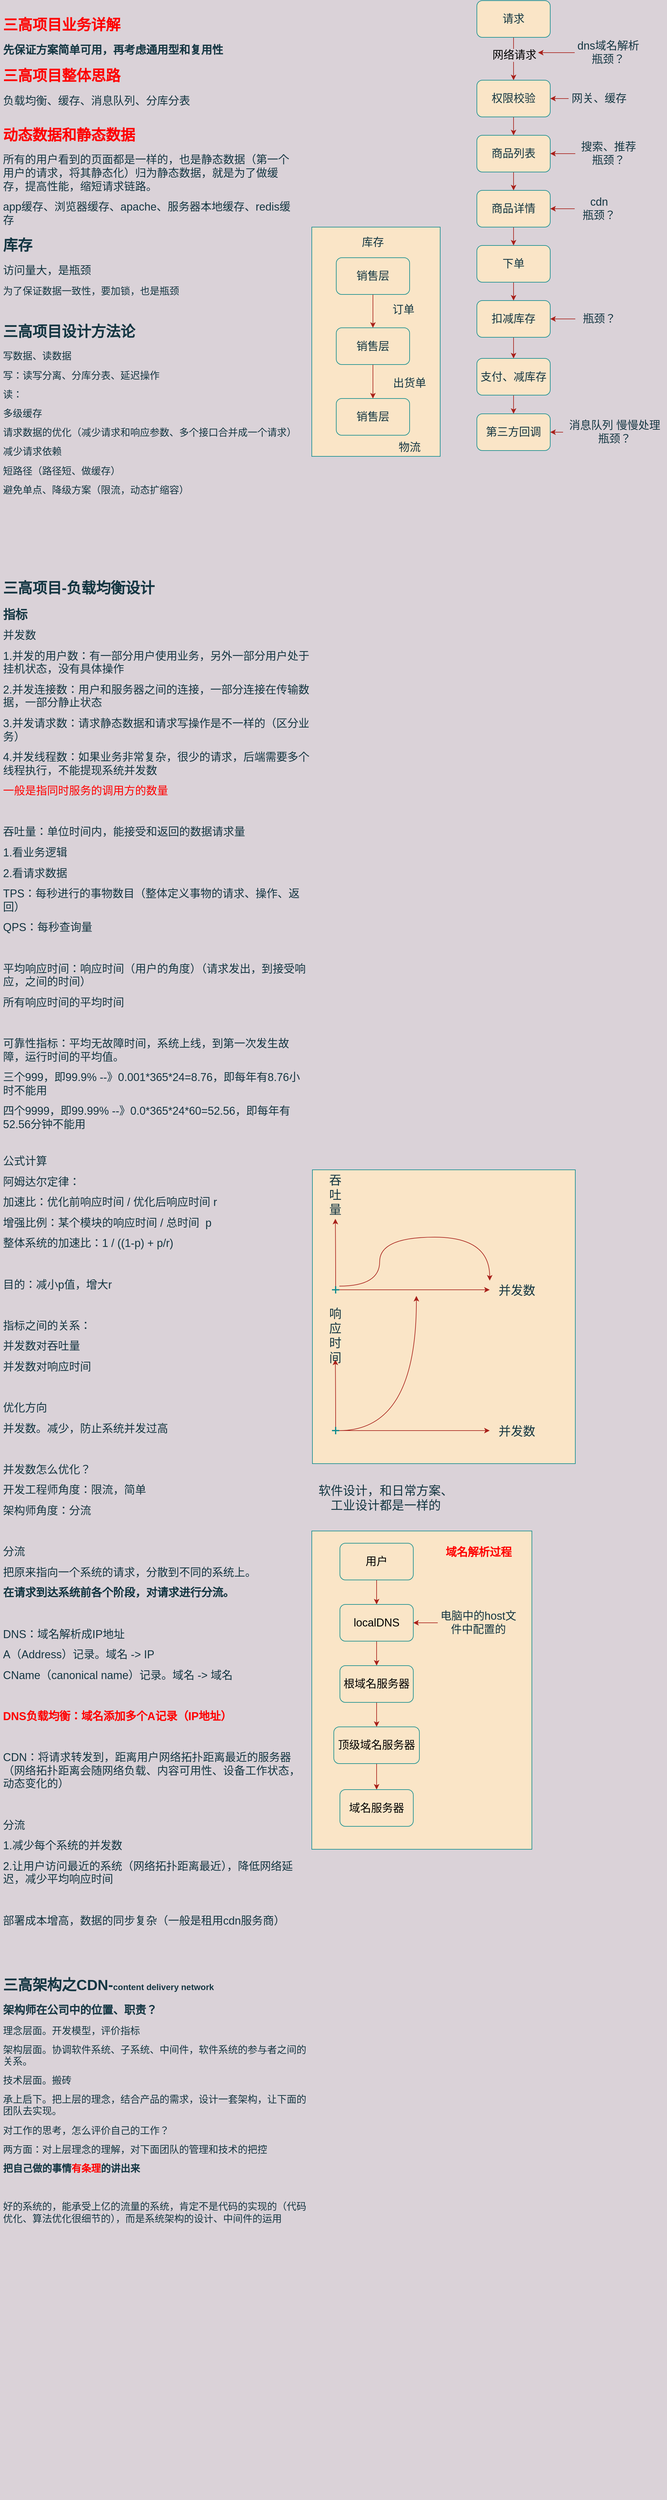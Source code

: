 <mxfile version="20.5.1" type="github">
  <diagram id="9R9xB_SOzUprHbihkL-w" name="第 1 页">
    <mxGraphModel dx="832" dy="438" grid="1" gridSize="10" guides="1" tooltips="1" connect="1" arrows="1" fold="1" page="1" pageScale="1" pageWidth="827" pageHeight="1169" background="#DAD2D8" math="0" shadow="0">
      <root>
        <mxCell id="0" />
        <mxCell id="1" parent="0" />
        <mxCell id="CW904tf_C8VeUg6ehMhe-76" value="" style="rounded=0;whiteSpace=wrap;html=1;fontSize=18;fontColor=#143642;fillColor=#FAE5C7;strokeColor=#0F8B8D;" vertex="1" parent="1">
          <mxGeometry x="520" y="2510" width="360" height="520" as="geometry" />
        </mxCell>
        <mxCell id="CW904tf_C8VeUg6ehMhe-10" value="" style="rounded=0;whiteSpace=wrap;html=1;fontSize=18;fillColor=#FAE5C7;strokeColor=#0F8B8D;fontColor=#143642;" vertex="1" parent="1">
          <mxGeometry x="520" y="380" width="210" height="374.5" as="geometry" />
        </mxCell>
        <mxCell id="CW904tf_C8VeUg6ehMhe-1" value="&lt;h1&gt;&lt;font color=&quot;#ff0000&quot;&gt;三高项目业务详解&lt;/font&gt;&lt;/h1&gt;&lt;p&gt;&lt;font style=&quot;font-size: 18px;&quot;&gt;&lt;b&gt;先保证方案简单可用，再考虑通用型和复用性&lt;/b&gt;&lt;/font&gt;&lt;/p&gt;&lt;h1&gt;&lt;font color=&quot;#ff0000&quot;&gt;三高项目整体思路&lt;/font&gt;&lt;/h1&gt;&lt;div&gt;&lt;font style=&quot;font-size: 18px;&quot;&gt;负载均衡、缓存、消息队列、分库分表&lt;br&gt;&lt;/font&gt;&lt;/div&gt;&lt;div&gt;&lt;br&gt;&lt;/div&gt;&lt;h1&gt;&lt;font color=&quot;#ff0000&quot;&gt;动态数据和静态数据&lt;/font&gt;&lt;/h1&gt;&lt;p&gt;&lt;font style=&quot;font-size: 18px;&quot;&gt;所有的用户看到的页面都是一样的，也是静态数据（第一个用户的请求，将其静态化）归为静态数据，就是为了做缓存，提高性能，缩短请求链路。&lt;/font&gt;&lt;/p&gt;&lt;p&gt;&lt;font style=&quot;font-size: 18px;&quot;&gt;app缓存、浏览器缓存、apache、服务器本地缓存、redis缓存&lt;/font&gt;&lt;br&gt;&lt;/p&gt;&lt;h1&gt;库存&lt;/h1&gt;&lt;p&gt;&lt;font style=&quot;font-size: 18px;&quot;&gt;访问量大，是瓶颈&lt;/font&gt;&lt;/p&gt;&lt;p&gt;&lt;font size=&quot;3&quot;&gt;为了保证数据一致性，要加锁，也是瓶颈&lt;/font&gt;&lt;/p&gt;&lt;p&gt;&lt;br&gt;&lt;/p&gt;&lt;h1&gt;三高项目设计方法论&lt;/h1&gt;&lt;p&gt;&lt;font size=&quot;3&quot;&gt;写数据、读数据&lt;br&gt;&lt;/font&gt;&lt;/p&gt;&lt;p&gt;&lt;font size=&quot;3&quot;&gt;写：读写分离、分库分表、延迟操作&lt;/font&gt;&lt;/p&gt;&lt;p&gt;&lt;font size=&quot;3&quot;&gt;读：&lt;/font&gt;&lt;/p&gt;&lt;p&gt;&lt;font size=&quot;3&quot;&gt;多级缓存&lt;/font&gt;&lt;/p&gt;&lt;p&gt;&lt;font size=&quot;3&quot;&gt;请求数据的优化（减少请求和响应参数、&lt;span style=&quot;background-color: initial;&quot;&gt;多个接口合并成一个请求）&lt;/span&gt;&lt;/font&gt;&lt;/p&gt;&lt;p&gt;&lt;span style=&quot;background-color: initial;&quot;&gt;&lt;font size=&quot;3&quot;&gt;减少请求依赖&lt;/font&gt;&lt;/span&gt;&lt;/p&gt;&lt;p&gt;&lt;span style=&quot;background-color: initial;&quot;&gt;&lt;font size=&quot;3&quot;&gt;短路径（路径短、做缓存）&lt;/font&gt;&lt;/span&gt;&lt;/p&gt;&lt;p&gt;&lt;span style=&quot;background-color: initial;&quot;&gt;&lt;font size=&quot;3&quot;&gt;避免单点、降级方案（限流，动态扩缩容）&lt;/font&gt;&lt;/span&gt;&lt;/p&gt;&lt;p&gt;&lt;br&gt;&lt;/p&gt;" style="text;html=1;strokeColor=none;fillColor=none;spacing=5;spacingTop=-20;whiteSpace=wrap;overflow=hidden;rounded=0;fontColor=#143642;" vertex="1" parent="1">
          <mxGeometry x="10" y="30" width="490" height="880" as="geometry" />
        </mxCell>
        <mxCell id="CW904tf_C8VeUg6ehMhe-5" value="" style="edgeStyle=orthogonalEdgeStyle;rounded=0;orthogonalLoop=1;jettySize=auto;html=1;fontSize=18;labelBackgroundColor=#DAD2D8;strokeColor=#A8201A;fontColor=#143642;" edge="1" parent="1" source="CW904tf_C8VeUg6ehMhe-2" target="CW904tf_C8VeUg6ehMhe-3">
          <mxGeometry relative="1" as="geometry" />
        </mxCell>
        <mxCell id="CW904tf_C8VeUg6ehMhe-2" value="销售层" style="rounded=1;whiteSpace=wrap;html=1;fontSize=18;fillColor=#FAE5C7;strokeColor=#0F8B8D;fontColor=#143642;" vertex="1" parent="1">
          <mxGeometry x="560" y="430" width="120" height="60" as="geometry" />
        </mxCell>
        <mxCell id="CW904tf_C8VeUg6ehMhe-6" value="" style="edgeStyle=orthogonalEdgeStyle;rounded=0;orthogonalLoop=1;jettySize=auto;html=1;fontSize=18;labelBackgroundColor=#DAD2D8;strokeColor=#A8201A;fontColor=#143642;" edge="1" parent="1" source="CW904tf_C8VeUg6ehMhe-3" target="CW904tf_C8VeUg6ehMhe-4">
          <mxGeometry relative="1" as="geometry" />
        </mxCell>
        <mxCell id="CW904tf_C8VeUg6ehMhe-3" value="销售层" style="rounded=1;whiteSpace=wrap;html=1;fontSize=18;fillColor=#FAE5C7;strokeColor=#0F8B8D;fontColor=#143642;" vertex="1" parent="1">
          <mxGeometry x="560" y="544.5" width="120" height="60" as="geometry" />
        </mxCell>
        <mxCell id="CW904tf_C8VeUg6ehMhe-4" value="销售层" style="rounded=1;whiteSpace=wrap;html=1;fontSize=18;fillColor=#FAE5C7;strokeColor=#0F8B8D;fontColor=#143642;" vertex="1" parent="1">
          <mxGeometry x="560" y="660" width="120" height="60" as="geometry" />
        </mxCell>
        <mxCell id="CW904tf_C8VeUg6ehMhe-7" value="订单" style="text;html=1;strokeColor=none;fillColor=none;align=center;verticalAlign=middle;whiteSpace=wrap;rounded=0;fontSize=18;fontColor=#143642;" vertex="1" parent="1">
          <mxGeometry x="640" y="500" width="60" height="30" as="geometry" />
        </mxCell>
        <mxCell id="CW904tf_C8VeUg6ehMhe-8" value="出货单" style="text;html=1;strokeColor=none;fillColor=none;align=center;verticalAlign=middle;whiteSpace=wrap;rounded=0;fontSize=18;fontColor=#143642;" vertex="1" parent="1">
          <mxGeometry x="650" y="620" width="60" height="30" as="geometry" />
        </mxCell>
        <mxCell id="CW904tf_C8VeUg6ehMhe-9" value="物流" style="text;html=1;strokeColor=none;fillColor=none;align=center;verticalAlign=middle;whiteSpace=wrap;rounded=0;fontSize=18;fontColor=#143642;" vertex="1" parent="1">
          <mxGeometry x="650" y="724.5" width="60" height="30" as="geometry" />
        </mxCell>
        <mxCell id="CW904tf_C8VeUg6ehMhe-11" value="库存" style="text;html=1;strokeColor=none;fillColor=none;align=center;verticalAlign=middle;whiteSpace=wrap;rounded=0;fontSize=18;fontColor=#143642;" vertex="1" parent="1">
          <mxGeometry x="590" y="390" width="60" height="30" as="geometry" />
        </mxCell>
        <mxCell id="CW904tf_C8VeUg6ehMhe-14" value="" style="edgeStyle=orthogonalEdgeStyle;rounded=0;orthogonalLoop=1;jettySize=auto;html=1;fontSize=18;labelBackgroundColor=#DAD2D8;strokeColor=#A8201A;fontColor=#143642;" edge="1" parent="1" source="CW904tf_C8VeUg6ehMhe-12" target="CW904tf_C8VeUg6ehMhe-13">
          <mxGeometry relative="1" as="geometry" />
        </mxCell>
        <mxCell id="CW904tf_C8VeUg6ehMhe-78" value="&lt;font color=&quot;#000000&quot;&gt;网络请求&lt;/font&gt;" style="edgeLabel;html=1;align=center;verticalAlign=middle;resizable=0;points=[];fontSize=18;fontColor=#143642;labelBackgroundColor=#DAD2D8;" vertex="1" connectable="0" parent="CW904tf_C8VeUg6ehMhe-14">
          <mxGeometry x="-0.188" y="1" relative="1" as="geometry">
            <mxPoint as="offset" />
          </mxGeometry>
        </mxCell>
        <mxCell id="CW904tf_C8VeUg6ehMhe-12" value="请求" style="rounded=1;whiteSpace=wrap;html=1;fontSize=18;fillColor=#FAE5C7;strokeColor=#0F8B8D;fontColor=#143642;" vertex="1" parent="1">
          <mxGeometry x="790" y="10" width="120" height="60" as="geometry" />
        </mxCell>
        <mxCell id="CW904tf_C8VeUg6ehMhe-16" value="" style="edgeStyle=orthogonalEdgeStyle;rounded=0;orthogonalLoop=1;jettySize=auto;html=1;fontSize=18;labelBackgroundColor=#DAD2D8;strokeColor=#A8201A;fontColor=#143642;" edge="1" parent="1" source="CW904tf_C8VeUg6ehMhe-13" target="CW904tf_C8VeUg6ehMhe-15">
          <mxGeometry relative="1" as="geometry" />
        </mxCell>
        <mxCell id="CW904tf_C8VeUg6ehMhe-13" value="权限校验" style="rounded=1;whiteSpace=wrap;html=1;fontSize=18;fillColor=#FAE5C7;strokeColor=#0F8B8D;fontColor=#143642;" vertex="1" parent="1">
          <mxGeometry x="790" y="140" width="120" height="60" as="geometry" />
        </mxCell>
        <mxCell id="CW904tf_C8VeUg6ehMhe-18" value="" style="edgeStyle=orthogonalEdgeStyle;rounded=0;orthogonalLoop=1;jettySize=auto;html=1;fontSize=18;labelBackgroundColor=#DAD2D8;strokeColor=#A8201A;fontColor=#143642;" edge="1" parent="1" source="CW904tf_C8VeUg6ehMhe-15" target="CW904tf_C8VeUg6ehMhe-17">
          <mxGeometry relative="1" as="geometry" />
        </mxCell>
        <mxCell id="CW904tf_C8VeUg6ehMhe-15" value="商品列表" style="rounded=1;whiteSpace=wrap;html=1;fontSize=18;fillColor=#FAE5C7;strokeColor=#0F8B8D;fontColor=#143642;" vertex="1" parent="1">
          <mxGeometry x="790" y="230" width="120" height="60" as="geometry" />
        </mxCell>
        <mxCell id="CW904tf_C8VeUg6ehMhe-20" value="" style="edgeStyle=orthogonalEdgeStyle;rounded=0;orthogonalLoop=1;jettySize=auto;html=1;fontSize=18;labelBackgroundColor=#DAD2D8;strokeColor=#A8201A;fontColor=#143642;" edge="1" parent="1" source="CW904tf_C8VeUg6ehMhe-17" target="CW904tf_C8VeUg6ehMhe-19">
          <mxGeometry relative="1" as="geometry" />
        </mxCell>
        <mxCell id="CW904tf_C8VeUg6ehMhe-17" value="商品详情" style="rounded=1;whiteSpace=wrap;html=1;fontSize=18;fillColor=#FAE5C7;strokeColor=#0F8B8D;fontColor=#143642;" vertex="1" parent="1">
          <mxGeometry x="790" y="320" width="120" height="60" as="geometry" />
        </mxCell>
        <mxCell id="CW904tf_C8VeUg6ehMhe-22" value="" style="edgeStyle=orthogonalEdgeStyle;rounded=0;orthogonalLoop=1;jettySize=auto;html=1;fontSize=18;labelBackgroundColor=#DAD2D8;strokeColor=#A8201A;fontColor=#143642;" edge="1" parent="1" source="CW904tf_C8VeUg6ehMhe-19" target="CW904tf_C8VeUg6ehMhe-21">
          <mxGeometry relative="1" as="geometry" />
        </mxCell>
        <mxCell id="CW904tf_C8VeUg6ehMhe-19" value="下单" style="rounded=1;whiteSpace=wrap;html=1;fontSize=18;fillColor=#FAE5C7;strokeColor=#0F8B8D;fontColor=#143642;" vertex="1" parent="1">
          <mxGeometry x="790" y="410" width="120" height="60" as="geometry" />
        </mxCell>
        <mxCell id="CW904tf_C8VeUg6ehMhe-32" value="" style="edgeStyle=orthogonalEdgeStyle;rounded=0;orthogonalLoop=1;jettySize=auto;html=1;fontSize=18;labelBackgroundColor=#DAD2D8;strokeColor=#A8201A;fontColor=#143642;" edge="1" parent="1" source="CW904tf_C8VeUg6ehMhe-21" target="CW904tf_C8VeUg6ehMhe-29">
          <mxGeometry relative="1" as="geometry" />
        </mxCell>
        <mxCell id="CW904tf_C8VeUg6ehMhe-21" value="扣减库存" style="rounded=1;whiteSpace=wrap;html=1;fontSize=18;fillColor=#FAE5C7;strokeColor=#0F8B8D;fontColor=#143642;" vertex="1" parent="1">
          <mxGeometry x="790" y="500" width="120" height="60" as="geometry" />
        </mxCell>
        <mxCell id="CW904tf_C8VeUg6ehMhe-24" value="" style="edgeStyle=orthogonalEdgeStyle;rounded=0;orthogonalLoop=1;jettySize=auto;html=1;fontSize=18;labelBackgroundColor=#DAD2D8;strokeColor=#A8201A;fontColor=#143642;" edge="1" parent="1" source="CW904tf_C8VeUg6ehMhe-23" target="CW904tf_C8VeUg6ehMhe-13">
          <mxGeometry relative="1" as="geometry" />
        </mxCell>
        <mxCell id="CW904tf_C8VeUg6ehMhe-23" value="网关、缓存" style="text;html=1;strokeColor=none;fillColor=none;align=center;verticalAlign=middle;whiteSpace=wrap;rounded=0;fontSize=18;fontColor=#143642;" vertex="1" parent="1">
          <mxGeometry x="940" y="155" width="100" height="30" as="geometry" />
        </mxCell>
        <mxCell id="CW904tf_C8VeUg6ehMhe-26" style="edgeStyle=orthogonalEdgeStyle;rounded=0;orthogonalLoop=1;jettySize=auto;html=1;entryX=1;entryY=0.5;entryDx=0;entryDy=0;fontSize=18;labelBackgroundColor=#DAD2D8;strokeColor=#A8201A;fontColor=#143642;" edge="1" parent="1" source="CW904tf_C8VeUg6ehMhe-25" target="CW904tf_C8VeUg6ehMhe-15">
          <mxGeometry relative="1" as="geometry" />
        </mxCell>
        <mxCell id="CW904tf_C8VeUg6ehMhe-25" value="搜索、推荐&lt;br style=&quot;font-size: 18px;&quot;&gt;瓶颈？" style="text;html=1;strokeColor=none;fillColor=none;align=center;verticalAlign=middle;whiteSpace=wrap;rounded=0;fontSize=18;fontColor=#143642;" vertex="1" parent="1">
          <mxGeometry x="951" y="245" width="109" height="30" as="geometry" />
        </mxCell>
        <mxCell id="CW904tf_C8VeUg6ehMhe-28" value="" style="edgeStyle=orthogonalEdgeStyle;rounded=0;orthogonalLoop=1;jettySize=auto;html=1;fontSize=18;labelBackgroundColor=#DAD2D8;strokeColor=#A8201A;fontColor=#143642;" edge="1" parent="1" source="CW904tf_C8VeUg6ehMhe-27" target="CW904tf_C8VeUg6ehMhe-17">
          <mxGeometry relative="1" as="geometry" />
        </mxCell>
        <mxCell id="CW904tf_C8VeUg6ehMhe-27" value="cdn&lt;br style=&quot;font-size: 18px;&quot;&gt;瓶颈？" style="text;html=1;strokeColor=none;fillColor=none;align=center;verticalAlign=middle;whiteSpace=wrap;rounded=0;fontSize=18;fontColor=#143642;" vertex="1" parent="1">
          <mxGeometry x="950" y="335" width="80" height="30" as="geometry" />
        </mxCell>
        <mxCell id="CW904tf_C8VeUg6ehMhe-31" value="" style="edgeStyle=orthogonalEdgeStyle;rounded=0;orthogonalLoop=1;jettySize=auto;html=1;fontSize=18;labelBackgroundColor=#DAD2D8;strokeColor=#A8201A;fontColor=#143642;" edge="1" parent="1" source="CW904tf_C8VeUg6ehMhe-29" target="CW904tf_C8VeUg6ehMhe-30">
          <mxGeometry relative="1" as="geometry" />
        </mxCell>
        <mxCell id="CW904tf_C8VeUg6ehMhe-29" value="支付、减库存" style="rounded=1;whiteSpace=wrap;html=1;fontSize=18;fillColor=#FAE5C7;strokeColor=#0F8B8D;fontColor=#143642;" vertex="1" parent="1">
          <mxGeometry x="790" y="594.5" width="120" height="60" as="geometry" />
        </mxCell>
        <mxCell id="CW904tf_C8VeUg6ehMhe-30" value="第三方回调" style="rounded=1;whiteSpace=wrap;html=1;fontSize=18;fillColor=#FAE5C7;strokeColor=#0F8B8D;fontColor=#143642;" vertex="1" parent="1">
          <mxGeometry x="790" y="685" width="120" height="60" as="geometry" />
        </mxCell>
        <mxCell id="CW904tf_C8VeUg6ehMhe-34" value="" style="edgeStyle=orthogonalEdgeStyle;rounded=0;orthogonalLoop=1;jettySize=auto;html=1;fontSize=18;labelBackgroundColor=#DAD2D8;strokeColor=#A8201A;fontColor=#143642;" edge="1" parent="1" source="CW904tf_C8VeUg6ehMhe-33" target="CW904tf_C8VeUg6ehMhe-30">
          <mxGeometry relative="1" as="geometry" />
        </mxCell>
        <mxCell id="CW904tf_C8VeUg6ehMhe-33" value="消息队列 慢慢处理&lt;br style=&quot;font-size: 18px;&quot;&gt;瓶颈？" style="text;html=1;strokeColor=none;fillColor=none;align=center;verticalAlign=middle;whiteSpace=wrap;rounded=0;fontSize=18;fontColor=#143642;" vertex="1" parent="1">
          <mxGeometry x="931" y="695" width="169" height="40" as="geometry" />
        </mxCell>
        <mxCell id="CW904tf_C8VeUg6ehMhe-36" value="" style="edgeStyle=orthogonalEdgeStyle;rounded=0;orthogonalLoop=1;jettySize=auto;html=1;fontSize=18;labelBackgroundColor=#DAD2D8;strokeColor=#A8201A;fontColor=#143642;" edge="1" parent="1" source="CW904tf_C8VeUg6ehMhe-35" target="CW904tf_C8VeUg6ehMhe-21">
          <mxGeometry relative="1" as="geometry" />
        </mxCell>
        <mxCell id="CW904tf_C8VeUg6ehMhe-35" value="瓶颈？" style="text;html=1;strokeColor=none;fillColor=none;align=center;verticalAlign=middle;whiteSpace=wrap;rounded=0;fontSize=18;fontColor=#143642;" vertex="1" parent="1">
          <mxGeometry x="951" y="515" width="79" height="30" as="geometry" />
        </mxCell>
        <mxCell id="CW904tf_C8VeUg6ehMhe-37" value="&lt;h1&gt;三高项目-负载均衡设计&lt;/h1&gt;&lt;p&gt;&lt;font style=&quot;font-size: 20px;&quot;&gt;&lt;b style=&quot;&quot;&gt;指标&lt;/b&gt;&lt;/font&gt;&lt;/p&gt;&lt;p&gt;&lt;font style=&quot;font-size: 18px;&quot;&gt;并发数&lt;/font&gt;&lt;/p&gt;&lt;p&gt;&lt;span style=&quot;font-size: 18px;&quot;&gt;1.并发的用户数：有一部分用户使用业务，另外一部分用户处于挂机状态，没有具体操作&lt;/span&gt;&lt;/p&gt;&lt;p&gt;&lt;span style=&quot;font-size: 18px;&quot;&gt;2.并发连接数：用户和服务器之间的连接，一部分连接在传输数据，一部分静止状态&lt;/span&gt;&lt;/p&gt;&lt;p&gt;&lt;span style=&quot;font-size: 18px;&quot;&gt;3.并发请求数：请求静态数据和请求写操作是不一样的（区分业务）&lt;/span&gt;&lt;/p&gt;&lt;p&gt;&lt;span style=&quot;font-size: 18px;&quot;&gt;4.并发线程数：如果业务非常复杂，很少的请求，后端需要多个线程执行，不能提现系统并发数&lt;/span&gt;&lt;/p&gt;&lt;p&gt;&lt;span style=&quot;font-size: 18px;&quot;&gt;&lt;font color=&quot;#ff0000&quot;&gt;一般是指同时服务的调用方的数量&lt;/font&gt;&lt;/span&gt;&lt;/p&gt;&lt;p&gt;&lt;span style=&quot;font-size: 18px;&quot;&gt;&lt;br&gt;&lt;/span&gt;&lt;/p&gt;&lt;p&gt;&lt;span style=&quot;font-size: 18px;&quot;&gt;吞吐量：单位时间内，能接受和返回的数据请求量&lt;/span&gt;&lt;/p&gt;&lt;p&gt;&lt;span style=&quot;font-size: 18px;&quot;&gt;1.看业务逻辑&lt;/span&gt;&lt;/p&gt;&lt;p&gt;&lt;span style=&quot;font-size: 18px;&quot;&gt;2.看请求数据&lt;/span&gt;&lt;/p&gt;&lt;p&gt;&lt;span style=&quot;font-size: 18px;&quot;&gt;TPS：每秒进行的事物数目（整体定义事物的请求、操作、返回）&lt;/span&gt;&lt;/p&gt;&lt;p&gt;&lt;span style=&quot;font-size: 18px;&quot;&gt;QPS：每秒查询量&lt;/span&gt;&lt;/p&gt;&lt;p&gt;&lt;span style=&quot;font-size: 18px;&quot;&gt;&lt;br&gt;&lt;/span&gt;&lt;/p&gt;&lt;p&gt;&lt;span style=&quot;font-size: 18px;&quot;&gt;平均响应时间：响应时间（用户的角度）（请求发出，到接受响应，之间的时间）&lt;/span&gt;&lt;/p&gt;&lt;p&gt;&lt;span style=&quot;font-size: 18px;&quot;&gt;所有响应时间的平均时间&lt;/span&gt;&lt;/p&gt;&lt;p&gt;&lt;span style=&quot;font-size: 18px;&quot;&gt;&lt;br&gt;&lt;/span&gt;&lt;/p&gt;&lt;p&gt;&lt;span style=&quot;font-size: 18px;&quot;&gt;可靠性指标：平均无故障时间，系统上线，到第一次发生故障，运行时间的平均值。&lt;/span&gt;&lt;/p&gt;&lt;p&gt;&lt;span style=&quot;font-size: 18px;&quot;&gt;三个999，即99.9% --》0.001*365*24=8.76，即每年有8.76小时不能用&lt;/span&gt;&lt;/p&gt;&lt;p&gt;&lt;span style=&quot;font-size: 18px;&quot;&gt;四个9999，即99.99% --》0.0*365*24*60=52.56，即每年有52.56分钟不能用&lt;/span&gt;&lt;/p&gt;&lt;p&gt;&lt;br&gt;&lt;/p&gt;&lt;p&gt;&lt;span style=&quot;font-size: 18px;&quot;&gt;公式计算&lt;/span&gt;&lt;/p&gt;&lt;p&gt;&lt;span style=&quot;font-size: 18px;&quot;&gt;阿姆达尔定律：&lt;/span&gt;&lt;/p&gt;&lt;p&gt;&lt;span style=&quot;font-size: 18px;&quot;&gt;加速比：优化前响应时间 / 优化后响应时间 r&lt;/span&gt;&lt;/p&gt;&lt;p&gt;&lt;span style=&quot;font-size: 18px;&quot;&gt;增强比例：某个模块的响应时间 / 总时间&amp;nbsp; p&lt;/span&gt;&lt;/p&gt;&lt;p&gt;&lt;span style=&quot;font-size: 18px;&quot;&gt;整体系统的加速比：1 / ((1-p) + p/r)&lt;/span&gt;&lt;/p&gt;&lt;p&gt;&lt;span style=&quot;font-size: 18px;&quot;&gt;&lt;br&gt;&lt;/span&gt;&lt;/p&gt;&lt;p&gt;&lt;span style=&quot;font-size: 18px;&quot;&gt;目的：减小p值，增大r&lt;/span&gt;&lt;/p&gt;&lt;p&gt;&lt;span style=&quot;font-size: 18px;&quot;&gt;&lt;br&gt;&lt;/span&gt;&lt;/p&gt;&lt;p&gt;&lt;span style=&quot;font-size: 18px;&quot;&gt;指标之间的关系：&lt;/span&gt;&lt;/p&gt;&lt;p&gt;&lt;span style=&quot;font-size: 18px;&quot;&gt;并发数对吞吐量&lt;/span&gt;&lt;/p&gt;&lt;p&gt;&lt;span style=&quot;font-size: 18px;&quot;&gt;并发数对响应时间&lt;/span&gt;&lt;/p&gt;&lt;p&gt;&lt;span style=&quot;font-size: 18px;&quot;&gt;&lt;br&gt;&lt;/span&gt;&lt;/p&gt;&lt;p&gt;&lt;span style=&quot;font-size: 18px;&quot;&gt;优化方向&lt;/span&gt;&lt;/p&gt;&lt;p&gt;&lt;span style=&quot;font-size: 18px;&quot;&gt;并发数。减少，防止系统并发过高&lt;/span&gt;&lt;/p&gt;&lt;p&gt;&lt;span style=&quot;font-size: 18px;&quot;&gt;&lt;br&gt;&lt;/span&gt;&lt;/p&gt;&lt;p&gt;&lt;span style=&quot;font-size: 18px;&quot;&gt;并发数怎么优化？&lt;/span&gt;&lt;/p&gt;&lt;p&gt;&lt;span style=&quot;font-size: 18px;&quot;&gt;开发工程师角度：限流，简单&lt;/span&gt;&lt;/p&gt;&lt;p&gt;&lt;span style=&quot;font-size: 18px;&quot;&gt;架构师角度：分流&lt;/span&gt;&lt;/p&gt;&lt;p&gt;&lt;span style=&quot;font-size: 18px;&quot;&gt;&lt;br&gt;&lt;/span&gt;&lt;/p&gt;&lt;p&gt;&lt;span style=&quot;font-size: 18px;&quot;&gt;分流&lt;/span&gt;&lt;/p&gt;&lt;p&gt;&lt;span style=&quot;font-size: 18px;&quot;&gt;把原来指向一个系统的请求，分散到不同的系统上。&lt;/span&gt;&lt;/p&gt;&lt;p&gt;&lt;span style=&quot;font-size: 18px;&quot;&gt;&lt;b&gt;在请求到达系统前各个阶段，对请求进行分流。&lt;/b&gt;&lt;/span&gt;&lt;/p&gt;&lt;p&gt;&lt;span style=&quot;font-size: 18px;&quot;&gt;&lt;br&gt;&lt;/span&gt;&lt;/p&gt;&lt;p&gt;&lt;span style=&quot;font-size: 18px;&quot;&gt;DNS：域名解析成IP地址&lt;/span&gt;&lt;/p&gt;&lt;p&gt;&lt;span style=&quot;font-size: 18px;&quot;&gt;A（Address）记录。域名 -&amp;gt; IP&lt;/span&gt;&lt;/p&gt;&lt;p&gt;&lt;span style=&quot;font-size: 18px;&quot;&gt;CName（canonical name）记录。域名 -&amp;gt; 域名&lt;/span&gt;&lt;/p&gt;&lt;p&gt;&lt;span style=&quot;font-size: 18px;&quot;&gt;&lt;br&gt;&lt;/span&gt;&lt;/p&gt;&lt;p&gt;&lt;span style=&quot;font-size: 18px;&quot;&gt;&lt;b&gt;&lt;font color=&quot;#ff0000&quot;&gt;DNS负载均衡：域名添加多个A记录（IP地址）&lt;/font&gt;&lt;/b&gt;&lt;/span&gt;&lt;/p&gt;&lt;p&gt;&lt;span style=&quot;font-size: 18px;&quot;&gt;&lt;br&gt;&lt;/span&gt;&lt;/p&gt;&lt;p&gt;&lt;span style=&quot;font-size: 18px;&quot;&gt;CDN：将请求转发到，距离用户网络拓扑距离最近的服务器（网络拓扑距离会随网络负载、内容可用性、设备工作状态，动态变化的）&lt;/span&gt;&lt;/p&gt;&lt;p&gt;&lt;span style=&quot;font-size: 18px;&quot;&gt;&lt;br&gt;&lt;/span&gt;&lt;/p&gt;&lt;p&gt;&lt;span style=&quot;font-size: 18px;&quot;&gt;分流&lt;/span&gt;&lt;/p&gt;&lt;p&gt;&lt;span style=&quot;font-size: 18px;&quot;&gt;1.减少每个系统的并发数&lt;/span&gt;&lt;/p&gt;&lt;p&gt;&lt;span style=&quot;font-size: 18px;&quot;&gt;2.让用户访问最近的系统（网络拓扑距离最近），降低网络延迟，减少平均响应时间&lt;/span&gt;&lt;/p&gt;&lt;p&gt;&lt;span style=&quot;font-size: 18px;&quot;&gt;&lt;br&gt;&lt;/span&gt;&lt;/p&gt;&lt;p&gt;&lt;span style=&quot;font-size: 18px;&quot;&gt;部署成本增高，数据的同步复杂（一般是租用cdn服务商）&lt;/span&gt;&lt;/p&gt;" style="text;html=1;strokeColor=none;fillColor=none;spacing=5;spacingTop=-20;whiteSpace=wrap;overflow=hidden;rounded=0;fontColor=#143642;" vertex="1" parent="1">
          <mxGeometry x="10" y="950" width="510" height="2250" as="geometry" />
        </mxCell>
        <mxCell id="CW904tf_C8VeUg6ehMhe-38" value="" style="rounded=0;whiteSpace=wrap;html=1;fontSize=20;fontColor=#143642;fillColor=#FAE5C7;strokeColor=#0F8B8D;" vertex="1" parent="1">
          <mxGeometry x="521" y="1920" width="430" height="480" as="geometry" />
        </mxCell>
        <mxCell id="CW904tf_C8VeUg6ehMhe-46" style="edgeStyle=orthogonalEdgeStyle;rounded=0;orthogonalLoop=1;jettySize=auto;html=1;entryX=0;entryY=0.5;entryDx=0;entryDy=0;fontSize=20;fontColor=#143642;labelBackgroundColor=#DAD2D8;strokeColor=#A8201A;" edge="1" parent="1" source="CW904tf_C8VeUg6ehMhe-42" target="CW904tf_C8VeUg6ehMhe-44">
          <mxGeometry relative="1" as="geometry" />
        </mxCell>
        <mxCell id="CW904tf_C8VeUg6ehMhe-48" style="edgeStyle=orthogonalEdgeStyle;rounded=0;orthogonalLoop=1;jettySize=auto;html=1;entryX=0.5;entryY=1;entryDx=0;entryDy=0;fontSize=20;fontColor=#143642;curved=1;labelBackgroundColor=#DAD2D8;strokeColor=#A8201A;" edge="1" parent="1" source="CW904tf_C8VeUg6ehMhe-42" target="CW904tf_C8VeUg6ehMhe-47">
          <mxGeometry relative="1" as="geometry" />
        </mxCell>
        <mxCell id="CW904tf_C8VeUg6ehMhe-49" style="edgeStyle=orthogonalEdgeStyle;curved=1;rounded=0;orthogonalLoop=1;jettySize=auto;html=1;entryX=0;entryY=0;entryDx=0;entryDy=0;fontSize=20;fontColor=#143642;labelBackgroundColor=#DAD2D8;strokeColor=#A8201A;" edge="1" parent="1" source="CW904tf_C8VeUg6ehMhe-42" target="CW904tf_C8VeUg6ehMhe-44">
          <mxGeometry relative="1" as="geometry">
            <Array as="points">
              <mxPoint x="631" y="2110" />
              <mxPoint x="631" y="2030" />
              <mxPoint x="811" y="2030" />
            </Array>
          </mxGeometry>
        </mxCell>
        <mxCell id="CW904tf_C8VeUg6ehMhe-42" value="" style="html=1;verticalLabelPosition=bottom;labelBackgroundColor=#DAD2D8;verticalAlign=top;shadow=0;dashed=0;strokeWidth=2;shape=mxgraph.ios7.misc.flagged;strokeColor=#0F8B8D;fontSize=20;fontColor=#143642;fillColor=#FAE5C7;" vertex="1" parent="1">
          <mxGeometry x="553" y="2110" width="12" height="12" as="geometry" />
        </mxCell>
        <mxCell id="CW904tf_C8VeUg6ehMhe-44" value="并发数" style="text;html=1;strokeColor=none;fillColor=none;align=center;verticalAlign=middle;whiteSpace=wrap;rounded=0;fontSize=20;fontColor=#143642;" vertex="1" parent="1">
          <mxGeometry x="811" y="2101" width="89" height="30" as="geometry" />
        </mxCell>
        <mxCell id="CW904tf_C8VeUg6ehMhe-47" value="吞吐量" style="text;html=1;strokeColor=none;fillColor=none;align=center;verticalAlign=middle;whiteSpace=wrap;rounded=0;fontSize=20;fontColor=#143642;" vertex="1" parent="1">
          <mxGeometry x="544" y="1920" width="29" height="80" as="geometry" />
        </mxCell>
        <mxCell id="CW904tf_C8VeUg6ehMhe-56" style="edgeStyle=orthogonalEdgeStyle;rounded=0;orthogonalLoop=1;jettySize=auto;html=1;entryX=0;entryY=0.5;entryDx=0;entryDy=0;fontSize=20;fontColor=#143642;labelBackgroundColor=#DAD2D8;strokeColor=#A8201A;" edge="1" parent="1" source="CW904tf_C8VeUg6ehMhe-59" target="CW904tf_C8VeUg6ehMhe-60">
          <mxGeometry relative="1" as="geometry" />
        </mxCell>
        <mxCell id="CW904tf_C8VeUg6ehMhe-57" style="edgeStyle=orthogonalEdgeStyle;rounded=0;orthogonalLoop=1;jettySize=auto;html=1;entryX=0.5;entryY=1;entryDx=0;entryDy=0;fontSize=20;fontColor=#143642;curved=1;labelBackgroundColor=#DAD2D8;strokeColor=#A8201A;" edge="1" parent="1" source="CW904tf_C8VeUg6ehMhe-59" target="CW904tf_C8VeUg6ehMhe-61">
          <mxGeometry relative="1" as="geometry" />
        </mxCell>
        <mxCell id="CW904tf_C8VeUg6ehMhe-63" style="edgeStyle=orthogonalEdgeStyle;curved=1;rounded=0;orthogonalLoop=1;jettySize=auto;html=1;fontSize=20;fontColor=#143642;labelBackgroundColor=#DAD2D8;strokeColor=#A8201A;" edge="1" parent="1" source="CW904tf_C8VeUg6ehMhe-59">
          <mxGeometry relative="1" as="geometry">
            <mxPoint x="691.067" y="2126" as="targetPoint" />
          </mxGeometry>
        </mxCell>
        <mxCell id="CW904tf_C8VeUg6ehMhe-59" value="" style="html=1;verticalLabelPosition=bottom;labelBackgroundColor=#DAD2D8;verticalAlign=top;shadow=0;dashed=0;strokeWidth=2;shape=mxgraph.ios7.misc.flagged;strokeColor=#0F8B8D;fontSize=20;fontColor=#143642;fillColor=#FAE5C7;" vertex="1" parent="1">
          <mxGeometry x="553" y="2340" width="12" height="12" as="geometry" />
        </mxCell>
        <mxCell id="CW904tf_C8VeUg6ehMhe-60" value="并发数" style="text;html=1;strokeColor=none;fillColor=none;align=center;verticalAlign=middle;whiteSpace=wrap;rounded=0;fontSize=20;fontColor=#143642;" vertex="1" parent="1">
          <mxGeometry x="811" y="2331" width="89" height="30" as="geometry" />
        </mxCell>
        <mxCell id="CW904tf_C8VeUg6ehMhe-61" value="响应时间" style="text;html=1;strokeColor=none;fillColor=none;align=center;verticalAlign=middle;whiteSpace=wrap;rounded=0;fontSize=20;fontColor=#143642;" vertex="1" parent="1">
          <mxGeometry x="544" y="2150" width="29" height="80" as="geometry" />
        </mxCell>
        <mxCell id="CW904tf_C8VeUg6ehMhe-64" value="软件设计，和日常方案、工业设计都是一样的" style="text;html=1;strokeColor=none;fillColor=none;align=center;verticalAlign=middle;whiteSpace=wrap;rounded=0;fontSize=20;fontColor=#143642;" vertex="1" parent="1">
          <mxGeometry x="521" y="2420" width="240" height="70" as="geometry" />
        </mxCell>
        <mxCell id="CW904tf_C8VeUg6ehMhe-67" value="" style="edgeStyle=orthogonalEdgeStyle;curved=1;rounded=0;orthogonalLoop=1;jettySize=auto;html=1;fontSize=18;fontColor=#143642;labelBackgroundColor=#DAD2D8;strokeColor=#A8201A;" edge="1" parent="1" source="CW904tf_C8VeUg6ehMhe-65" target="CW904tf_C8VeUg6ehMhe-66">
          <mxGeometry relative="1" as="geometry" />
        </mxCell>
        <mxCell id="CW904tf_C8VeUg6ehMhe-65" value="&lt;font color=&quot;#000000&quot;&gt;用户&lt;/font&gt;" style="rounded=1;whiteSpace=wrap;html=1;fontSize=18;fontColor=#143642;fillColor=#FAE5C7;strokeColor=#0F8B8D;" vertex="1" parent="1">
          <mxGeometry x="566" y="2530" width="120" height="60" as="geometry" />
        </mxCell>
        <mxCell id="CW904tf_C8VeUg6ehMhe-71" value="" style="edgeStyle=orthogonalEdgeStyle;curved=1;rounded=0;orthogonalLoop=1;jettySize=auto;html=1;fontSize=18;fontColor=#143642;labelBackgroundColor=#DAD2D8;strokeColor=#A8201A;" edge="1" parent="1" source="CW904tf_C8VeUg6ehMhe-66" target="CW904tf_C8VeUg6ehMhe-70">
          <mxGeometry relative="1" as="geometry" />
        </mxCell>
        <mxCell id="CW904tf_C8VeUg6ehMhe-66" value="&lt;font color=&quot;#000000&quot;&gt;localDNS&lt;/font&gt;" style="rounded=1;whiteSpace=wrap;html=1;fontSize=18;fontColor=#143642;fillColor=#FAE5C7;strokeColor=#0F8B8D;" vertex="1" parent="1">
          <mxGeometry x="566" y="2630" width="120" height="60" as="geometry" />
        </mxCell>
        <mxCell id="CW904tf_C8VeUg6ehMhe-69" value="" style="edgeStyle=orthogonalEdgeStyle;curved=1;rounded=0;orthogonalLoop=1;jettySize=auto;html=1;fontSize=18;fontColor=#143642;labelBackgroundColor=#DAD2D8;strokeColor=#A8201A;" edge="1" parent="1" source="CW904tf_C8VeUg6ehMhe-68" target="CW904tf_C8VeUg6ehMhe-66">
          <mxGeometry relative="1" as="geometry" />
        </mxCell>
        <mxCell id="CW904tf_C8VeUg6ehMhe-68" value="电脑中的host文件中配置的" style="text;html=1;strokeColor=none;fillColor=none;align=center;verticalAlign=middle;whiteSpace=wrap;rounded=0;fontSize=18;fontColor=#143642;" vertex="1" parent="1">
          <mxGeometry x="726" y="2630" width="133" height="60" as="geometry" />
        </mxCell>
        <mxCell id="CW904tf_C8VeUg6ehMhe-73" style="edgeStyle=orthogonalEdgeStyle;curved=1;rounded=0;orthogonalLoop=1;jettySize=auto;html=1;entryX=0.5;entryY=0;entryDx=0;entryDy=0;fontSize=18;fontColor=#143642;labelBackgroundColor=#DAD2D8;strokeColor=#A8201A;" edge="1" parent="1" source="CW904tf_C8VeUg6ehMhe-70" target="CW904tf_C8VeUg6ehMhe-72">
          <mxGeometry relative="1" as="geometry" />
        </mxCell>
        <mxCell id="CW904tf_C8VeUg6ehMhe-70" value="&lt;font color=&quot;#000000&quot;&gt;根域名服务器&lt;/font&gt;" style="rounded=1;whiteSpace=wrap;html=1;fontSize=18;fontColor=#143642;fillColor=#FAE5C7;strokeColor=#0F8B8D;" vertex="1" parent="1">
          <mxGeometry x="566" y="2730" width="120" height="60" as="geometry" />
        </mxCell>
        <mxCell id="CW904tf_C8VeUg6ehMhe-75" value="" style="edgeStyle=orthogonalEdgeStyle;curved=1;rounded=0;orthogonalLoop=1;jettySize=auto;html=1;fontSize=18;fontColor=#143642;labelBackgroundColor=#DAD2D8;strokeColor=#A8201A;" edge="1" parent="1" source="CW904tf_C8VeUg6ehMhe-72" target="CW904tf_C8VeUg6ehMhe-74">
          <mxGeometry relative="1" as="geometry" />
        </mxCell>
        <mxCell id="CW904tf_C8VeUg6ehMhe-72" value="&lt;font color=&quot;#000000&quot;&gt;顶级域名服务器&lt;/font&gt;" style="rounded=1;whiteSpace=wrap;html=1;fontSize=18;fontColor=#143642;fillColor=#FAE5C7;strokeColor=#0F8B8D;" vertex="1" parent="1">
          <mxGeometry x="556" y="2830" width="140" height="60" as="geometry" />
        </mxCell>
        <mxCell id="CW904tf_C8VeUg6ehMhe-74" value="&lt;font color=&quot;#000000&quot;&gt;域名服务器&lt;/font&gt;" style="rounded=1;whiteSpace=wrap;html=1;fontSize=18;fontColor=#143642;fillColor=#FAE5C7;strokeColor=#0F8B8D;" vertex="1" parent="1">
          <mxGeometry x="566" y="2932.5" width="120" height="60" as="geometry" />
        </mxCell>
        <mxCell id="CW904tf_C8VeUg6ehMhe-77" value="&lt;b&gt;&lt;font color=&quot;#ff0000&quot;&gt;域名解析过程&lt;/font&gt;&lt;/b&gt;" style="text;html=1;strokeColor=none;fillColor=none;align=center;verticalAlign=middle;whiteSpace=wrap;rounded=0;fontSize=18;fontColor=#143642;" vertex="1" parent="1">
          <mxGeometry x="732.5" y="2530" width="120" height="30" as="geometry" />
        </mxCell>
        <mxCell id="CW904tf_C8VeUg6ehMhe-82" style="edgeStyle=orthogonalEdgeStyle;curved=1;rounded=0;orthogonalLoop=1;jettySize=auto;html=1;fontSize=18;fontColor=#143642;labelBackgroundColor=#DAD2D8;strokeColor=#A8201A;" edge="1" parent="1" source="CW904tf_C8VeUg6ehMhe-79">
          <mxGeometry relative="1" as="geometry">
            <mxPoint x="890" y="95" as="targetPoint" />
          </mxGeometry>
        </mxCell>
        <mxCell id="CW904tf_C8VeUg6ehMhe-79" value="dns域名解析&lt;br&gt;瓶颈？" style="text;html=1;strokeColor=none;fillColor=none;align=center;verticalAlign=middle;whiteSpace=wrap;rounded=0;fontSize=18;fontColor=#143642;" vertex="1" parent="1">
          <mxGeometry x="950" y="80" width="110" height="30" as="geometry" />
        </mxCell>
        <mxCell id="CW904tf_C8VeUg6ehMhe-83" value="&lt;h1&gt;三高架构之CDN-&lt;font style=&quot;font-size: 14px;&quot;&gt;content delivery network&lt;/font&gt;&lt;/h1&gt;&lt;p&gt;&lt;b&gt;&lt;font style=&quot;font-size: 18px;&quot;&gt;架构师在公司中的位置、职责？&lt;/font&gt;&lt;/b&gt;&lt;/p&gt;&lt;p&gt;&lt;font size=&quot;3&quot;&gt;理念层面。开发模型，评价指标&lt;/font&gt;&lt;/p&gt;&lt;p&gt;&lt;font size=&quot;3&quot;&gt;架构层面。协调软件系统、子系统、中间件，软件系统的参与者之间的关系。&lt;/font&gt;&lt;/p&gt;&lt;p&gt;&lt;font size=&quot;3&quot;&gt;技术层面。搬砖&lt;/font&gt;&lt;/p&gt;&lt;p&gt;&lt;font size=&quot;3&quot;&gt;承上启下。把上层的理念，结合产品的需求，设计一套架构，让下面的团队去实现。&lt;/font&gt;&lt;/p&gt;&lt;p&gt;&lt;font size=&quot;3&quot;&gt;对工作的思考，怎么评价自己的工作？&lt;/font&gt;&lt;/p&gt;&lt;p&gt;&lt;font size=&quot;3&quot;&gt;两方面：对上层理念的理解，对下面团队的管理和技术的把控&lt;/font&gt;&lt;/p&gt;&lt;p&gt;&lt;font size=&quot;3&quot;&gt;&lt;b&gt;把自己做的事情&lt;font color=&quot;#ff0000&quot;&gt;有条理&lt;/font&gt;的讲出来&lt;/b&gt;&lt;/font&gt;&lt;/p&gt;&lt;p&gt;&lt;font size=&quot;3&quot;&gt;&lt;br&gt;&lt;/font&gt;&lt;/p&gt;&lt;p&gt;&lt;font size=&quot;3&quot;&gt;好的系统的，能承受上亿的流量的系统，肯定不是代码的实现的（代码优化、算法优化很细节的），而是系统架构的设计、中间件的运用&lt;/font&gt;&lt;/p&gt;&lt;p&gt;&lt;font size=&quot;3&quot;&gt;&lt;br&gt;&lt;/font&gt;&lt;/p&gt;&lt;p&gt;&lt;font size=&quot;3&quot;&gt;&lt;br&gt;&lt;/font&gt;&lt;/p&gt;&lt;p&gt;&lt;font size=&quot;3&quot;&gt;&lt;br&gt;&lt;/font&gt;&lt;/p&gt;&lt;p&gt;&lt;font size=&quot;3&quot;&gt;&lt;br&gt;&lt;/font&gt;&lt;/p&gt;&lt;p&gt;&lt;font size=&quot;3&quot;&gt;&lt;br&gt;&lt;/font&gt;&lt;/p&gt;&lt;p&gt;&lt;font size=&quot;3&quot;&gt;&lt;br&gt;&lt;/font&gt;&lt;/p&gt;&lt;p&gt;&lt;font size=&quot;3&quot;&gt;&lt;br&gt;&lt;/font&gt;&lt;/p&gt;" style="text;html=1;strokeColor=none;fillColor=none;spacing=5;spacingTop=-20;whiteSpace=wrap;overflow=hidden;rounded=0;fontColor=#143642;" vertex="1" parent="1">
          <mxGeometry x="10" y="3232" width="510" height="860" as="geometry" />
        </mxCell>
      </root>
    </mxGraphModel>
  </diagram>
</mxfile>
